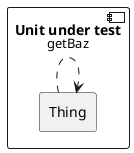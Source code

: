 @startuml communication
skinparam linestyle ortho
left to right direction

component "Unit under test" {
  rectangle "Thing" as thing
}

thing -[dashed]-> thing: getBaz

@enduml

